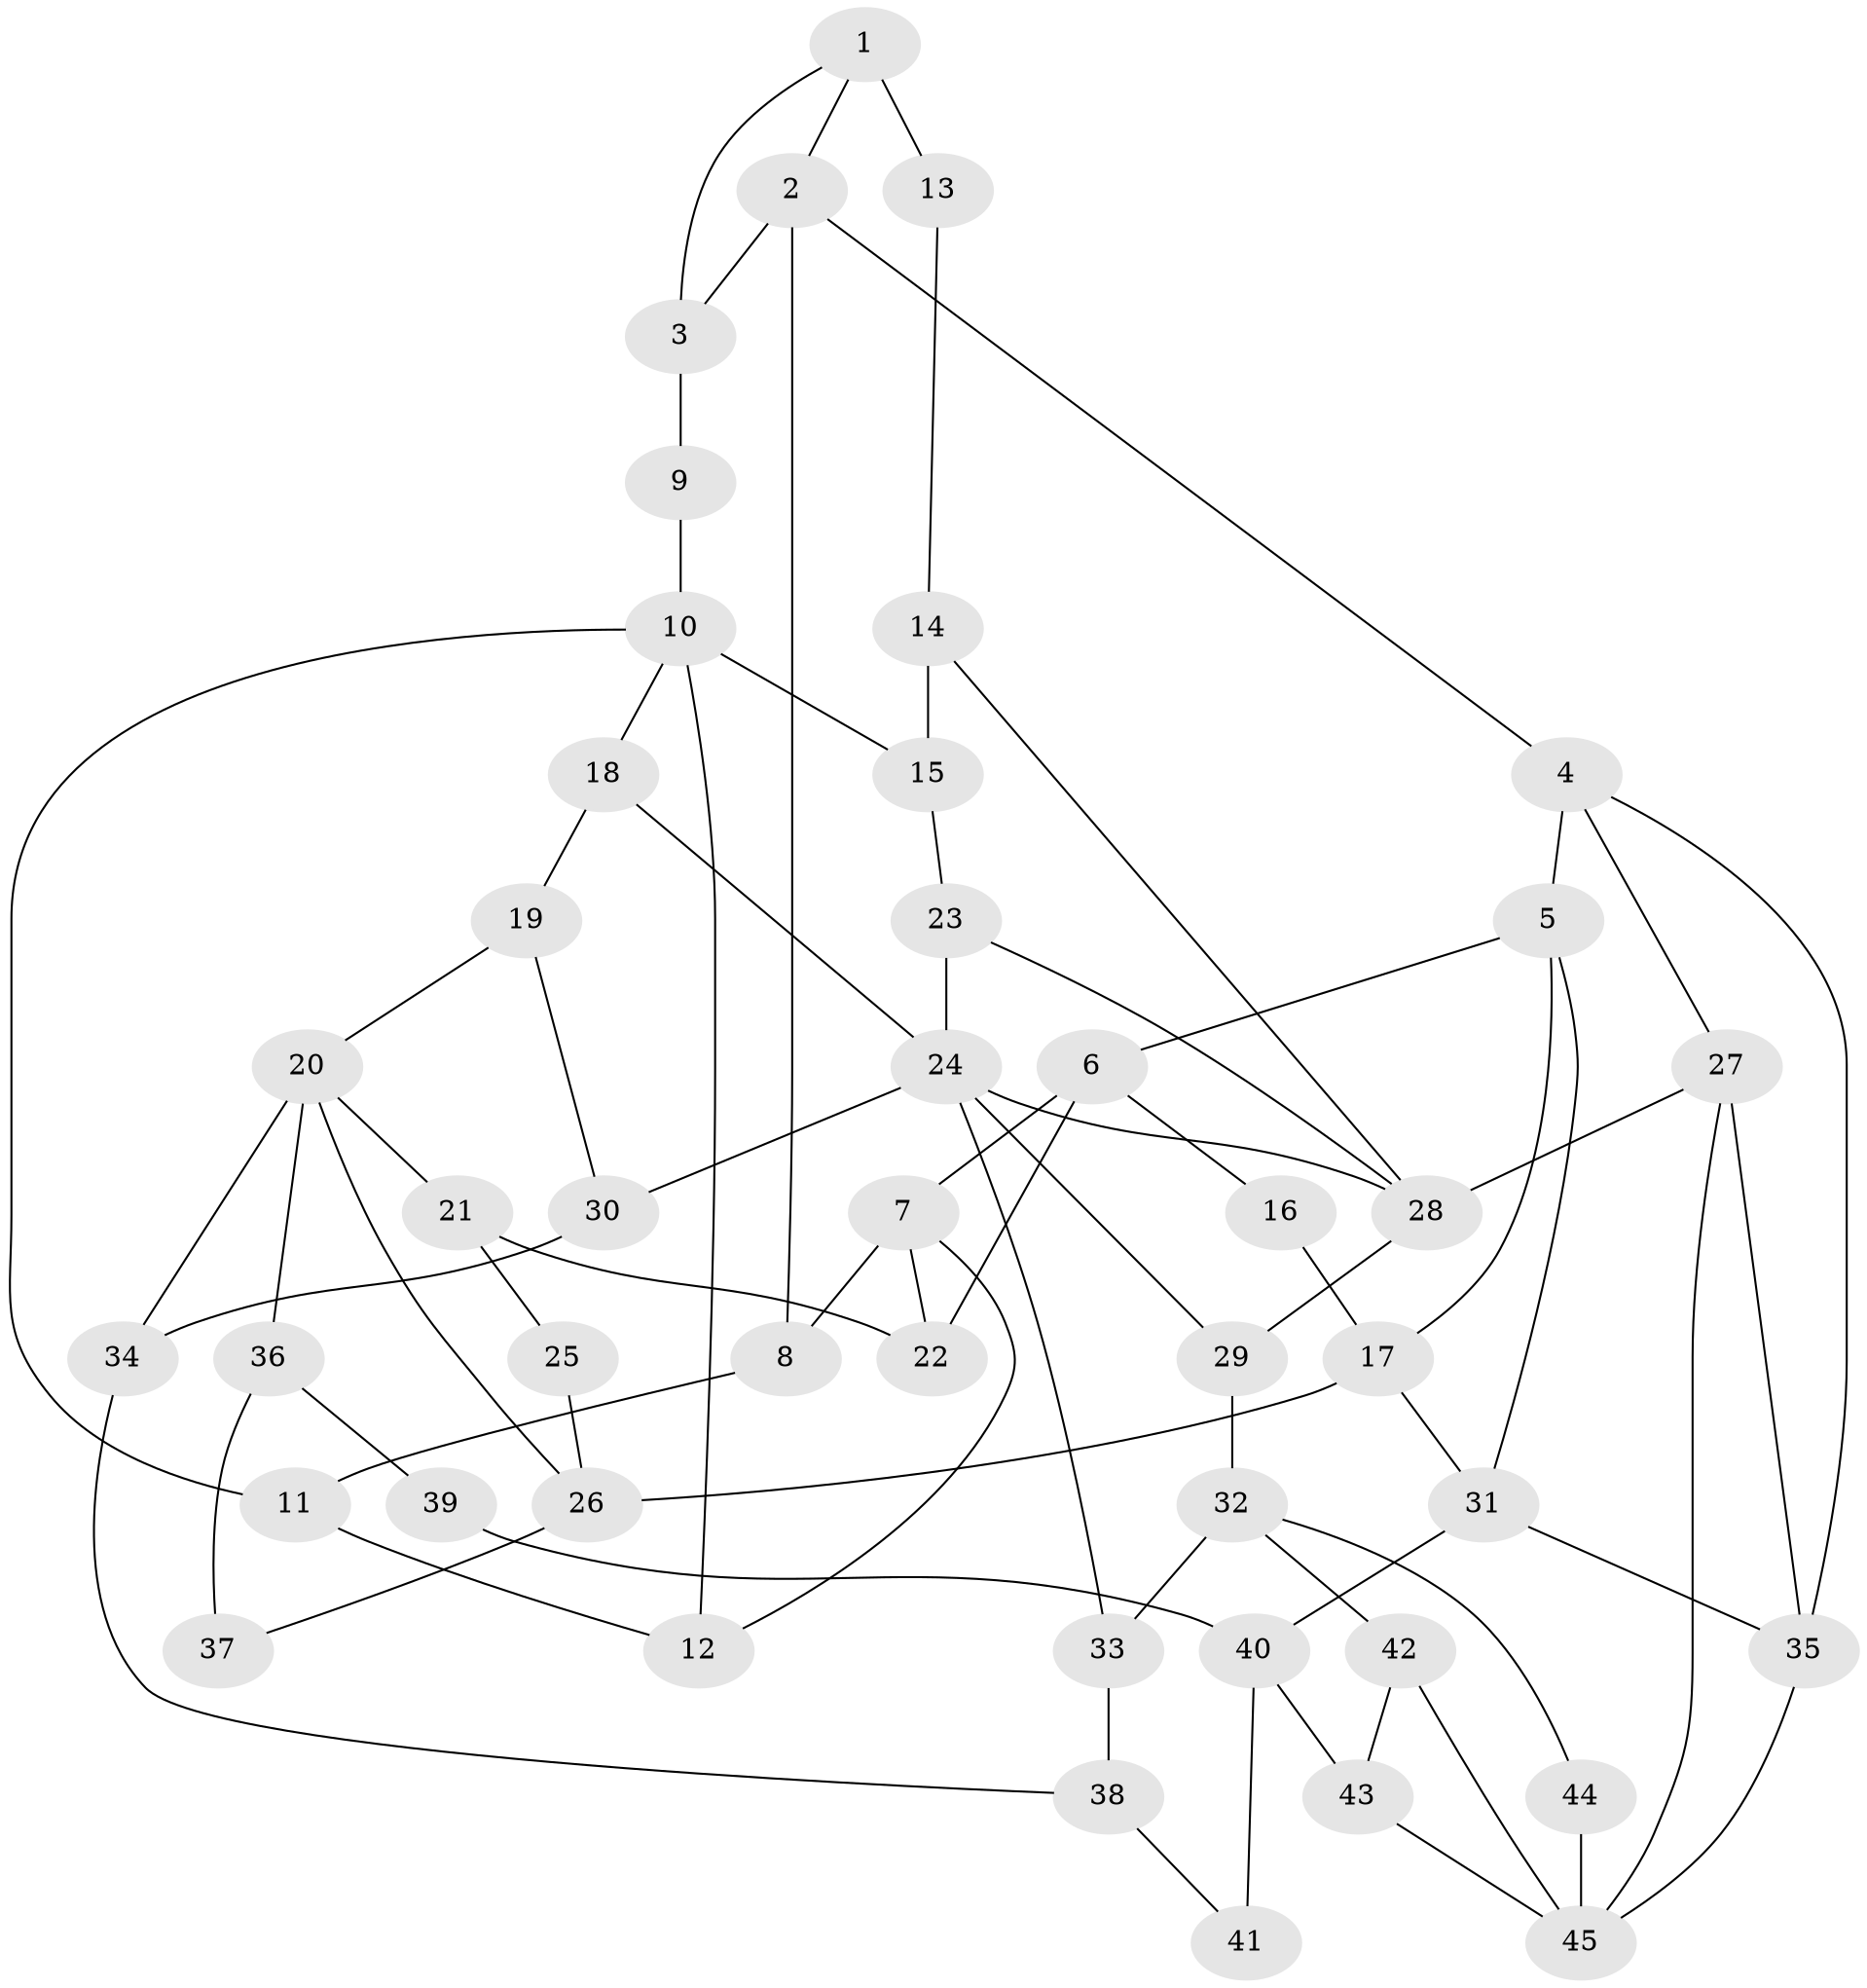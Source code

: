 // original degree distribution, {3: 0.022222222222222223, 5: 0.5111111111111111, 6: 0.2222222222222222, 4: 0.24444444444444444}
// Generated by graph-tools (version 1.1) at 2025/38/03/09/25 02:38:25]
// undirected, 45 vertices, 75 edges
graph export_dot {
graph [start="1"]
  node [color=gray90,style=filled];
  1;
  2;
  3;
  4;
  5;
  6;
  7;
  8;
  9;
  10;
  11;
  12;
  13;
  14;
  15;
  16;
  17;
  18;
  19;
  20;
  21;
  22;
  23;
  24;
  25;
  26;
  27;
  28;
  29;
  30;
  31;
  32;
  33;
  34;
  35;
  36;
  37;
  38;
  39;
  40;
  41;
  42;
  43;
  44;
  45;
  1 -- 2 [weight=1.0];
  1 -- 3 [weight=1.0];
  1 -- 13 [weight=2.0];
  2 -- 3 [weight=1.0];
  2 -- 4 [weight=1.0];
  2 -- 8 [weight=1.0];
  3 -- 9 [weight=1.0];
  4 -- 5 [weight=1.0];
  4 -- 27 [weight=1.0];
  4 -- 35 [weight=1.0];
  5 -- 6 [weight=1.0];
  5 -- 17 [weight=1.0];
  5 -- 31 [weight=1.0];
  6 -- 7 [weight=3.0];
  6 -- 16 [weight=1.0];
  6 -- 22 [weight=1.0];
  7 -- 8 [weight=1.0];
  7 -- 12 [weight=1.0];
  7 -- 22 [weight=1.0];
  8 -- 11 [weight=1.0];
  9 -- 10 [weight=2.0];
  10 -- 11 [weight=1.0];
  10 -- 12 [weight=1.0];
  10 -- 15 [weight=1.0];
  10 -- 18 [weight=1.0];
  11 -- 12 [weight=1.0];
  13 -- 14 [weight=1.0];
  14 -- 15 [weight=1.0];
  14 -- 28 [weight=1.0];
  15 -- 23 [weight=1.0];
  16 -- 17 [weight=2.0];
  17 -- 26 [weight=2.0];
  17 -- 31 [weight=1.0];
  18 -- 19 [weight=1.0];
  18 -- 24 [weight=1.0];
  19 -- 20 [weight=1.0];
  19 -- 30 [weight=1.0];
  20 -- 21 [weight=1.0];
  20 -- 26 [weight=1.0];
  20 -- 34 [weight=1.0];
  20 -- 36 [weight=2.0];
  21 -- 22 [weight=1.0];
  21 -- 25 [weight=1.0];
  23 -- 24 [weight=1.0];
  23 -- 28 [weight=1.0];
  24 -- 28 [weight=1.0];
  24 -- 29 [weight=1.0];
  24 -- 30 [weight=1.0];
  24 -- 33 [weight=1.0];
  25 -- 26 [weight=2.0];
  26 -- 37 [weight=1.0];
  27 -- 28 [weight=2.0];
  27 -- 35 [weight=1.0];
  27 -- 45 [weight=1.0];
  28 -- 29 [weight=1.0];
  29 -- 32 [weight=2.0];
  30 -- 34 [weight=1.0];
  31 -- 35 [weight=1.0];
  31 -- 40 [weight=1.0];
  32 -- 33 [weight=2.0];
  32 -- 42 [weight=1.0];
  32 -- 44 [weight=1.0];
  33 -- 38 [weight=1.0];
  34 -- 38 [weight=1.0];
  35 -- 45 [weight=1.0];
  36 -- 37 [weight=2.0];
  36 -- 39 [weight=2.0];
  38 -- 41 [weight=1.0];
  39 -- 40 [weight=2.0];
  40 -- 41 [weight=2.0];
  40 -- 43 [weight=1.0];
  42 -- 43 [weight=1.0];
  42 -- 45 [weight=1.0];
  43 -- 45 [weight=1.0];
  44 -- 45 [weight=2.0];
}
